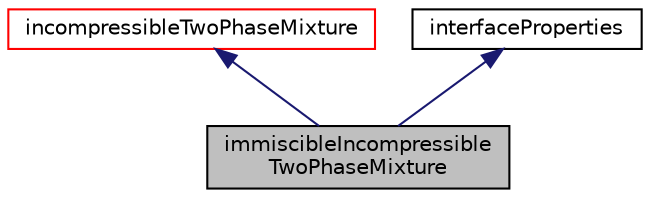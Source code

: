 digraph "immiscibleIncompressibleTwoPhaseMixture"
{
  bgcolor="transparent";
  edge [fontname="Helvetica",fontsize="10",labelfontname="Helvetica",labelfontsize="10"];
  node [fontname="Helvetica",fontsize="10",shape=record];
  Node1 [label="immiscibleIncompressible\lTwoPhaseMixture",height=0.2,width=0.4,color="black", fillcolor="grey75", style="filled", fontcolor="black"];
  Node2 -> Node1 [dir="back",color="midnightblue",fontsize="10",style="solid",fontname="Helvetica"];
  Node2 [label="incompressibleTwoPhaseMixture",height=0.2,width=0.4,color="red",URL="$a01065.html",tooltip="A two-phase incompressible transportModel. "];
  Node3 -> Node1 [dir="back",color="midnightblue",fontsize="10",style="solid",fontname="Helvetica"];
  Node3 [label="interfaceProperties",height=0.2,width=0.4,color="black",URL="$a01163.html",tooltip="Contains the interface properties. "];
}
